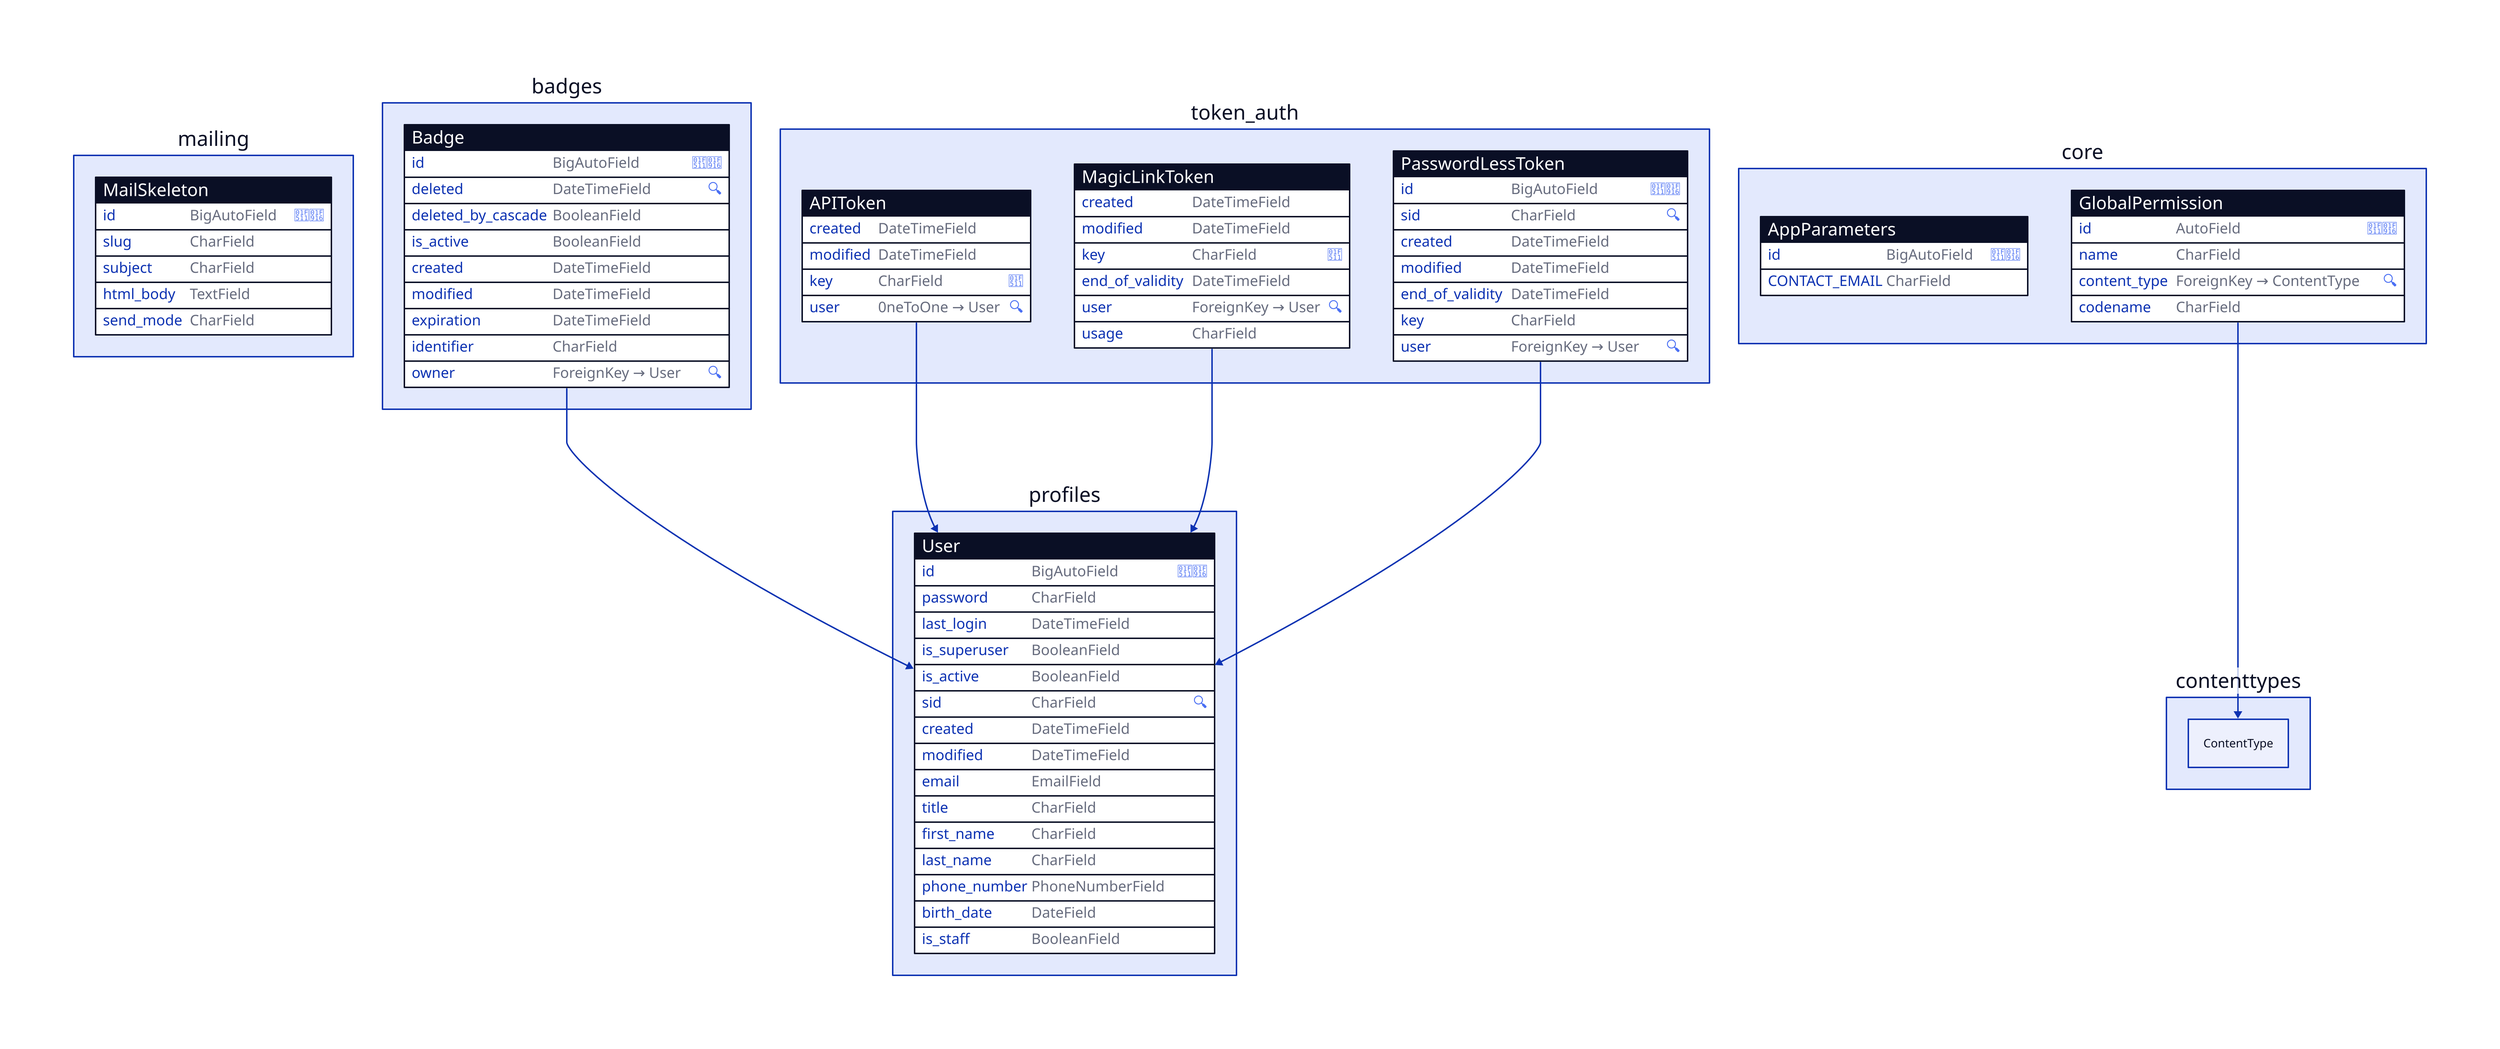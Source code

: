 profiles: {
  User: {
    shape: sql_table
    id: BigAutoField {constraint: 🔑🤖}
    password: CharField 
    last_login: DateTimeField 
    is_superuser: BooleanField 
    is_active: BooleanField 
    sid: CharField {constraint: 🔍}
    created: DateTimeField 
    modified: DateTimeField 
    email: EmailField 
    title: CharField 
    first_name: CharField 
    last_name: CharField 
    phone_number: PhoneNumberField 
    birth_date: DateField 
    is_staff: BooleanField 
  }
  shape: rectangle
}
mailing: {
  MailSkeleton: {
    shape: sql_table
    id: BigAutoField {constraint: 🔑🤖}
    slug: CharField 
    subject: CharField 
    html_body: TextField 
    send_mode: CharField 
  }
  shape: rectangle
}
badges: {
  Badge: {
    shape: sql_table
    id: BigAutoField {constraint: 🔑🤖}
    deleted: DateTimeField {constraint: 🔍}
    deleted_by_cascade: BooleanField 
    is_active: BooleanField 
    created: DateTimeField 
    modified: DateTimeField 
    expiration: DateTimeField 
    identifier: CharField 
    owner: ForeignKey → User {constraint: 🔍}
  }
  shape: rectangle
}
core: {
  AppParameters: {
    shape: sql_table
    id: BigAutoField {constraint: 🔑🤖}
    CONTACT_EMAIL: CharField 
  }
  GlobalPermission: {
    shape: sql_table
    id: AutoField {constraint: 🔑🤖}
    name: CharField 
    content_type: ForeignKey → ContentType {constraint: 🔍}
    codename: CharField 
  }
  shape: rectangle
}
token_auth: {
  APIToken: {
    shape: sql_table
    created: DateTimeField 
    modified: DateTimeField 
    key: CharField {constraint: 🔑}
    user: 0neToOne → User {constraint: 🔍}
  }
  MagicLinkToken: {
    shape: sql_table
    created: DateTimeField 
    modified: DateTimeField 
    key: CharField {constraint: 🔑}
    end_of_validity: DateTimeField 
    user: ForeignKey → User {constraint: 🔍}
    usage: CharField 
  }
  PasswordLessToken: {
    shape: sql_table
    id: BigAutoField {constraint: 🔑🤖}
    sid: CharField {constraint: 🔍}
    created: DateTimeField 
    modified: DateTimeField 
    end_of_validity: DateTimeField 
    key: CharField 
    user: ForeignKey → User {constraint: 🔍}
  }
  shape: rectangle
}
badges.Badge -> profiles.User
core.GlobalPermission -> contenttypes.ContentType
token_auth.APIToken -> profiles.User
token_auth.MagicLinkToken -> profiles.User
token_auth.PasswordLessToken -> profiles.User